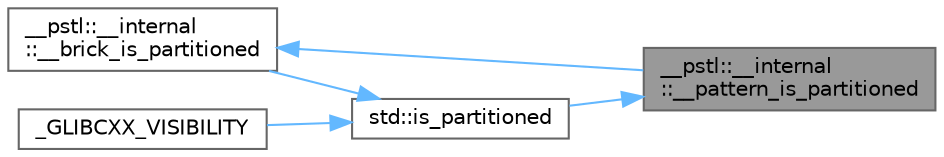 digraph "__pstl::__internal::__pattern_is_partitioned"
{
 // LATEX_PDF_SIZE
  bgcolor="transparent";
  edge [fontname=Helvetica,fontsize=10,labelfontname=Helvetica,labelfontsize=10];
  node [fontname=Helvetica,fontsize=10,shape=box,height=0.2,width=0.4];
  rankdir="RL";
  Node1 [id="Node000001",label="__pstl::__internal\l::__pattern_is_partitioned",height=0.2,width=0.4,color="gray40", fillcolor="grey60", style="filled", fontcolor="black",tooltip=" "];
  Node1 -> Node2 [id="edge9_Node000001_Node000002",dir="back",color="steelblue1",style="solid",tooltip=" "];
  Node2 [id="Node000002",label="std::is_partitioned",height=0.2,width=0.4,color="grey40", fillcolor="white", style="filled",URL="$namespacestd.html#a1437bae2cd332f755a3e88e264a04525",tooltip=" "];
  Node2 -> Node3 [id="edge10_Node000002_Node000003",dir="back",color="steelblue1",style="solid",tooltip=" "];
  Node3 [id="Node000003",label="__pstl::__internal\l::__brick_is_partitioned",height=0.2,width=0.4,color="grey40", fillcolor="white", style="filled",URL="$namespace____pstl_1_1____internal.html#a622621727d35e996e256f9b96d4680bd",tooltip=" "];
  Node3 -> Node1 [id="edge11_Node000003_Node000001",dir="back",color="steelblue1",style="solid",tooltip=" "];
  Node2 -> Node4 [id="edge12_Node000002_Node000004",dir="back",color="steelblue1",style="solid",tooltip=" "];
  Node4 [id="Node000004",label="_GLIBCXX_VISIBILITY",height=0.2,width=0.4,color="grey40", fillcolor="white", style="filled",URL="$group__sorting__algorithms.html#ga544d74b2d5d0dd2197f5fd6f02691de0",tooltip=" "];
}

